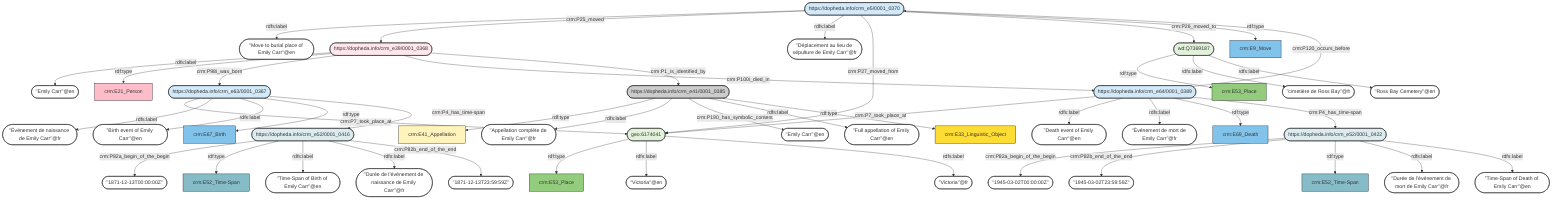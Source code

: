 graph TD
classDef Literal fill:#ffffff,stroke:#000000;
classDef CRM_Entity fill:#ffffff,stroke:#000000;
classDef CRM_Entity_URI fill:#ffffff,stroke:#000000;
classDef Temporal_Entity fill:#82c3ec, stroke:#000000;
classDef Temporal_Entity_URI fill:#d2e9f9,stroke:#000000;
classDef Type fill:#fab565, stroke:#000000;
classDef Type_URI fill:#fde7ce,stroke:#000000;
classDef Time-Span fill:#86bcc8, stroke:#000000;
classDef Time-Span_URI fill:#dcebef,stroke:#000000;
classDef Appellation fill:#fef3ba, stroke:#000000;
classDef Appellation_URI fill:#fffae6,stroke:#000000;
classDef Place fill:#94cc7d, stroke:#000000;
classDef Place_URI fill:#e1f1da,stroke:#000000;
classDef Persistent_Item fill:#ffffff, stroke:#000000;
classDef Persistent_Item_URI fill:#ffffff,stroke:#000000;
classDef Conceptual_Object fill:#fddc34, stroke:#000000;
classDef Conceptual_Object_URI fill:#fef6cd,stroke:#000000;
classDef Physical_Thing fill:#e1ba9c, stroke:#000000;
classDef Physical_Thing_URI fill:#f3e5d8,stroke:#000000;
classDef Actor fill:#ffbdca, stroke:#000000;
classDef Actor_URI fill:#ffe6eb,stroke:#000000;
classDef PC_Classes fill:#cc80ff, stroke:#000000;
classDef PC_Classes_URI fill:#ebccff,stroke:#000000;
classDef Multi_URI fill:#cccccc,stroke:#000000;

0(["https://dopheda.info/crm_e52/0001_0416"]) -->|crm:P82a_begin_of_the_begin| 1(["''1871-12-13T00:00:00Z''"]):::Literal
0(["https://dopheda.info/crm_e52/0001_0416"]):::Time-Span_URI -->|rdf:type| 2["crm:E52_Time-Span"]:::Time-Span
3(["https://dopheda.info/crm_e41/0001_0385"]):::Appellation_URI -->|rdf:type| 4["crm:E41_Appellation"]:::Appellation
5(["geo:6174041"]):::Place_URI -->|rdf:type| 6["crm:E53_Place"]:::Place
7(["https://dopheda.info/crm_e5/0001_0370"]) -->|rdfs:label| 8(["''Move to burial place of Emily Carr''@en"]):::Literal
9(["https://dopheda.info/crm_e52/0001_0422"]) -->|crm:P82a_begin_of_the_begin| 10(["''1945-03-02T00:00:00Z''"]):::Literal
5(["geo:6174041"]) -->|rdfs:label| 11(["''Victoria''@en"]):::Literal
12(["https://dopheda.info/crm_e63/0001_0367"]) -->|crm:P7_took_place_at| 5(["geo:6174041"])
13(["https://dopheda.info/crm_e64/0001_0389"]) -->|crm:P7_took_place_at| 5(["geo:6174041"])
9(["https://dopheda.info/crm_e52/0001_0422"]) -->|crm:P82b_end_of_the_end| 14(["''1945-03-02T23:59:59Z''"]):::Literal
15(["https://dopheda.info/crm_e39/0001_0368"]) -->|rdfs:label| 16(["''Emily Carr''@en"]):::Literal
17(["wd:Q7369187"]):::Place_URI -->|rdf:type| 18["crm:E53_Place"]:::Place
12(["https://dopheda.info/crm_e63/0001_0367"]) -->|rdfs:label| 19(["''Événement de naissance de Emily Carr''@fr"]):::Literal
7(["https://dopheda.info/crm_e5/0001_0370"]) -->|crm:P25_moved| 15(["https://dopheda.info/crm_e39/0001_0368"])
15(["https://dopheda.info/crm_e39/0001_0368"]):::Actor_URI -->|rdf:type| 20["crm:E21_Person"]:::Actor
12(["https://dopheda.info/crm_e63/0001_0367"]) -->|rdfs:label| 21(["''Birth event of Emily Carr''@en"]):::Literal
3(["https://dopheda.info/crm_e41/0001_0385"]) -->|rdfs:label| 22(["''Appellation complète de Emily Carr''@fr"]):::Literal
15(["https://dopheda.info/crm_e39/0001_0368"]) -->|crm:P98i_was_born| 12(["https://dopheda.info/crm_e63/0001_0367"])
9(["https://dopheda.info/crm_e52/0001_0422"]):::Time-Span_URI -->|rdf:type| 23["crm:E52_Time-Span"]:::Time-Span
5(["geo:6174041"]) -->|rdfs:label| 24(["''Victoria''@fr"]):::Literal
0(["https://dopheda.info/crm_e52/0001_0416"]) -->|rdfs:label| 25(["''Time-Span of Birth of Emily Carr''@en"]):::Literal
12(["https://dopheda.info/crm_e63/0001_0367"]):::Temporal_Entity_URI -->|rdf:type| 26["crm:E67_Birth"]:::Temporal_Entity
9(["https://dopheda.info/crm_e52/0001_0422"]) -->|rdfs:label| 27(["''Durée de l’événement de mort de Emily Carr''@fr"]):::Literal
3(["https://dopheda.info/crm_e41/0001_0385"]) -->|crm:P190_has_symbolic_content| 28(["''Emily Carr''@en"]):::Literal
3(["https://dopheda.info/crm_e41/0001_0385"]) -->|rdfs:label| 29(["''Full appellation of Emily Carr''@en"]):::Literal
7(["https://dopheda.info/crm_e5/0001_0370"]) -->|rdfs:label| 30(["''Déplacement au lieu de sépulture de Emily Carr''@fr"]):::Literal
15(["https://dopheda.info/crm_e39/0001_0368"]) -->|crm:P100i_died_in| 13(["https://dopheda.info/crm_e64/0001_0389"])
13(["https://dopheda.info/crm_e64/0001_0389"]) -->|rdfs:label| 31(["''Death event of Emily Carr''@en"]):::Literal
17(["wd:Q7369187"]) -->|rdfs:label| 32(["''cimetière de Ross Bay''@fr"]):::Literal
0(["https://dopheda.info/crm_e52/0001_0416"]) -->|rdfs:label| 33(["''Durée de l’événement de naissance de Emily Carr''@fr"]):::Literal
12(["https://dopheda.info/crm_e63/0001_0367"]) -->|crm:P4_has_time-span| 0(["https://dopheda.info/crm_e52/0001_0416"])
3(["https://dopheda.info/crm_e41/0001_0385"]):::Multi_URI -->|rdf:type| 34["crm:E33_Linguistic_Object"]:::Conceptual_Object
7(["https://dopheda.info/crm_e5/0001_0370"]) -->|crm:P27_moved_from| 5(["geo:6174041"])
15(["https://dopheda.info/crm_e39/0001_0368"]) -->|crm:P1_is_identified_by| 3(["https://dopheda.info/crm_e41/0001_0385"])
13(["https://dopheda.info/crm_e64/0001_0389"]) -->|rdfs:label| 35(["''Événement de mort de Emily Carr''@fr"]):::Literal
9(["https://dopheda.info/crm_e52/0001_0422"]) -->|rdfs:label| 36(["''Time-Span of Death of Emily Carr''@en"]):::Literal
0(["https://dopheda.info/crm_e52/0001_0416"]) -->|crm:P82b_end_of_the_end| 37(["''1871-12-13T23:59:59Z''"]):::Literal
17(["wd:Q7369187"]) -->|rdfs:label| 38(["''Ross Bay Cemetery''@en"]):::Literal
13(["https://dopheda.info/crm_e64/0001_0389"]) -->|crm:P120_occurs_before| 7(["https://dopheda.info/crm_e5/0001_0370"])
13(["https://dopheda.info/crm_e64/0001_0389"]):::Temporal_Entity_URI -->|rdf:type| 39["crm:E69_Death"]:::Temporal_Entity
7(["https://dopheda.info/crm_e5/0001_0370"]) -->|crm:P26_moved_to| 17(["wd:Q7369187"])
7(["https://dopheda.info/crm_e5/0001_0370"]):::Temporal_Entity_URI -->|rdf:type| 40["crm:E9_Move"]:::Temporal_Entity
13(["https://dopheda.info/crm_e64/0001_0389"]) -->|crm:P4_has_time-span| 9(["https://dopheda.info/crm_e52/0001_0422"])